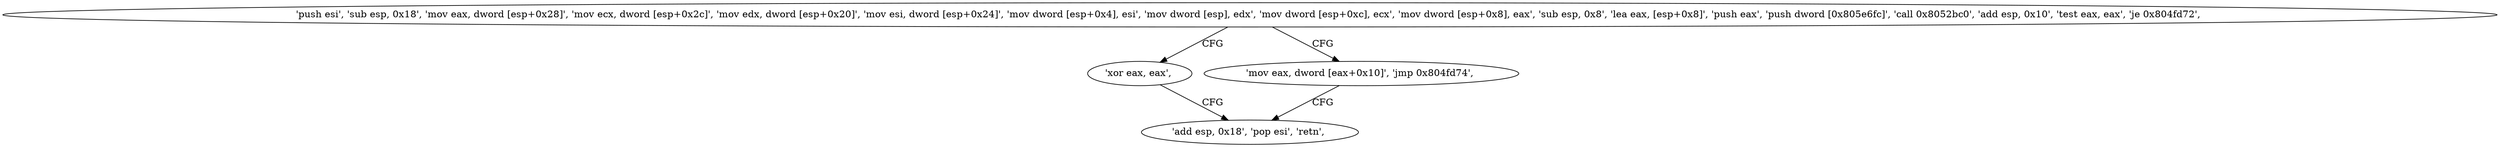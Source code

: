 digraph "func" {
"134544688" [label = "'push esi', 'sub esp, 0x18', 'mov eax, dword [esp+0x28]', 'mov ecx, dword [esp+0x2c]', 'mov edx, dword [esp+0x20]', 'mov esi, dword [esp+0x24]', 'mov dword [esp+0x4], esi', 'mov dword [esp], edx', 'mov dword [esp+0xc], ecx', 'mov dword [esp+0x8], eax', 'sub esp, 0x8', 'lea eax, [esp+0x8]', 'push eax', 'push dword [0x805e6fc]', 'call 0x8052bc0', 'add esp, 0x10', 'test eax, eax', 'je 0x804fd72', " ]
"134544754" [label = "'xor eax, eax', " ]
"134544749" [label = "'mov eax, dword [eax+0x10]', 'jmp 0x804fd74', " ]
"134544756" [label = "'add esp, 0x18', 'pop esi', 'retn', " ]
"134544688" -> "134544754" [ label = "CFG" ]
"134544688" -> "134544749" [ label = "CFG" ]
"134544754" -> "134544756" [ label = "CFG" ]
"134544749" -> "134544756" [ label = "CFG" ]
}
